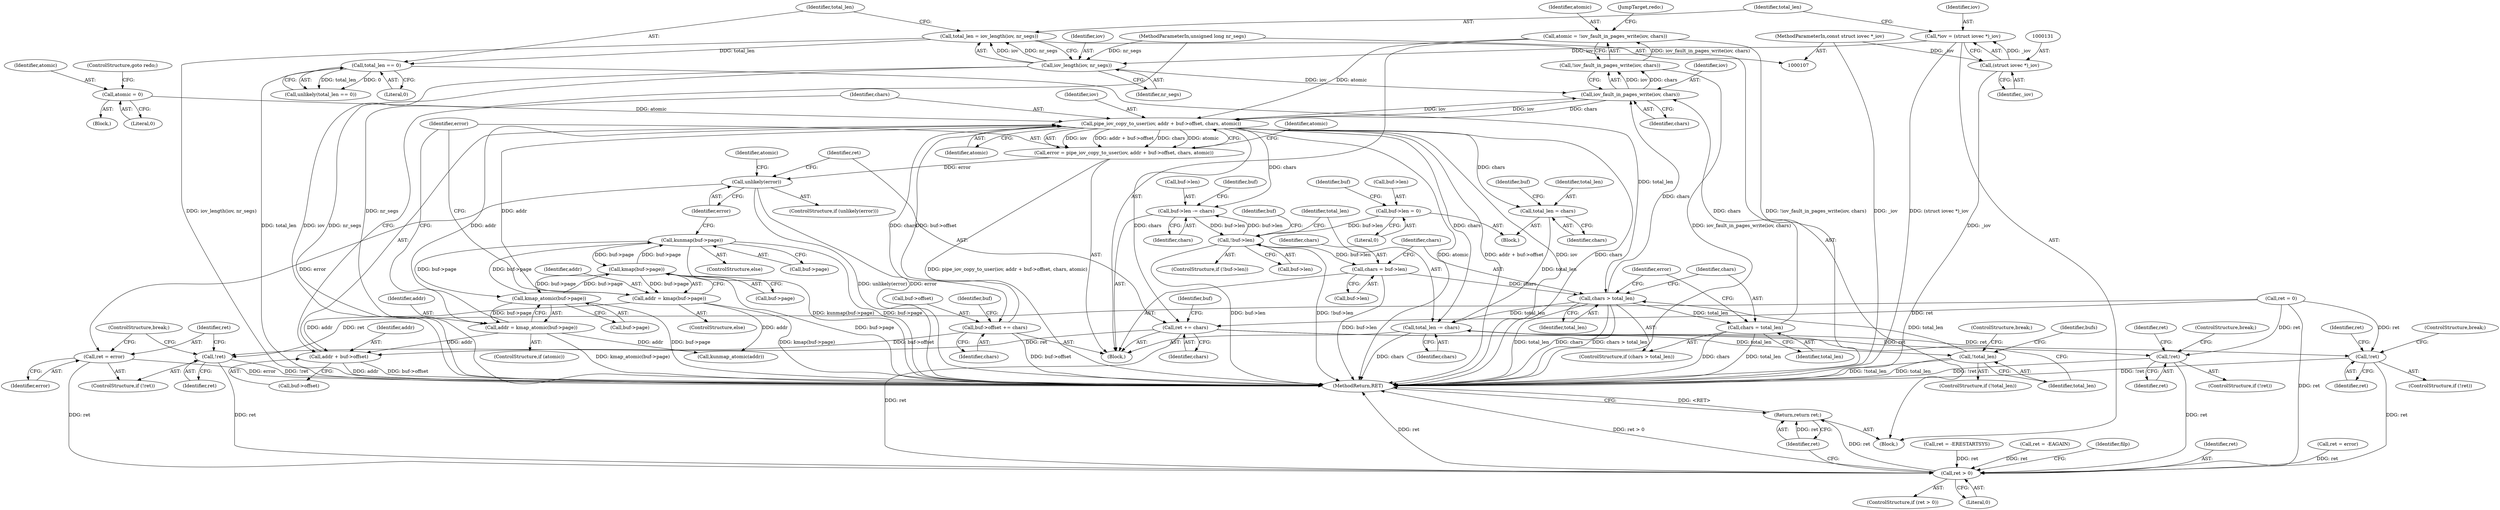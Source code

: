 digraph "1_linux_637b58c2887e5e57850865839cc75f59184b23d1_1@API" {
"1000216" [label="(Call,atomic = !iov_fault_in_pages_write(iov, chars))"];
"1000218" [label="(Call,!iov_fault_in_pages_write(iov, chars))"];
"1000219" [label="(Call,iov_fault_in_pages_write(iov, chars))"];
"1000240" [label="(Call,pipe_iov_copy_to_user(iov, addr + buf->offset, chars, atomic))"];
"1000232" [label="(Call,addr = kmap(buf->page))"];
"1000234" [label="(Call,kmap(buf->page))"];
"1000254" [label="(Call,kunmap(buf->page))"];
"1000227" [label="(Call,kmap_atomic(buf->page))"];
"1000225" [label="(Call,addr = kmap_atomic(buf->page))"];
"1000279" [label="(Call,buf->offset += chars)"];
"1000216" [label="(Call,atomic = !iov_fault_in_pages_write(iov, chars))"];
"1000265" [label="(Call,atomic = 0)"];
"1000136" [label="(Call,iov_length(iov, nr_segs))"];
"1000128" [label="(Call,*iov = (struct iovec *)_iov)"];
"1000130" [label="(Call,(struct iovec *)_iov)"];
"1000109" [label="(MethodParameterIn,const struct iovec *_iov)"];
"1000110" [label="(MethodParameterIn,unsigned long nr_segs)"];
"1000198" [label="(Call,chars = total_len)"];
"1000195" [label="(Call,chars > total_len)"];
"1000187" [label="(Call,chars = buf->len)"];
"1000305" [label="(Call,!buf->len)"];
"1000284" [label="(Call,buf->len -= chars)"];
"1000299" [label="(Call,buf->len = 0)"];
"1000141" [label="(Call,total_len == 0)"];
"1000134" [label="(Call,total_len = iov_length(iov, nr_segs))"];
"1000347" [label="(Call,!total_len)"];
"1000343" [label="(Call,total_len -= chars)"];
"1000296" [label="(Call,total_len = chars)"];
"1000238" [label="(Call,error = pipe_iov_copy_to_user(iov, addr + buf->offset, chars, atomic))"];
"1000259" [label="(Call,unlikely(error))"];
"1000272" [label="(Call,ret = error)"];
"1000433" [label="(Call,ret > 0)"];
"1000438" [label="(Return,return ret;)"];
"1000276" [label="(Call,ret += chars)"];
"1000210" [label="(Call,!ret)"];
"1000270" [label="(Call,!ret)"];
"1000385" [label="(Call,!ret)"];
"1000242" [label="(Call,addr + buf->offset)"];
"1000142" [label="(Identifier,total_len)"];
"1000195" [label="(Call,chars > total_len)"];
"1000227" [label="(Call,kmap_atomic(buf->page))"];
"1000217" [label="(Identifier,atomic)"];
"1000351" [label="(Identifier,bufs)"];
"1000440" [label="(MethodReturn,RET)"];
"1000110" [label="(MethodParameterIn,unsigned long nr_segs)"];
"1000387" [label="(Call,ret = -ERESTARTSYS)"];
"1000345" [label="(Identifier,chars)"];
"1000346" [label="(ControlStructure,if (!total_len))"];
"1000218" [label="(Call,!iov_fault_in_pages_write(iov, chars))"];
"1000307" [label="(Identifier,buf)"];
"1000259" [label="(Call,unlikely(error))"];
"1000284" [label="(Call,buf->len -= chars)"];
"1000240" [label="(Call,pipe_iov_copy_to_user(iov, addr + buf->offset, chars, atomic))"];
"1000219" [label="(Call,iov_fault_in_pages_write(iov, chars))"];
"1000276" [label="(Call,ret += chars)"];
"1000305" [label="(Call,!buf->len)"];
"1000295" [label="(Block,)"];
"1000272" [label="(Call,ret = error)"];
"1000281" [label="(Identifier,buf)"];
"1000248" [label="(Identifier,atomic)"];
"1000386" [label="(Identifier,ret)"];
"1000384" [label="(ControlStructure,if (!ret))"];
"1000385" [label="(Call,!ret)"];
"1000273" [label="(Identifier,ret)"];
"1000375" [label="(Call,ret = -EAGAIN)"];
"1000251" [label="(Call,kunmap_atomic(addr))"];
"1000300" [label="(Call,buf->len)"];
"1000254" [label="(Call,kunmap(buf->page))"];
"1000253" [label="(ControlStructure,else)"];
"1000296" [label="(Call,total_len = chars)"];
"1000211" [label="(Identifier,ret)"];
"1000432" [label="(ControlStructure,if (ret > 0))"];
"1000225" [label="(Call,addr = kmap_atomic(buf->page))"];
"1000433" [label="(Call,ret > 0)"];
"1000187" [label="(Call,chars = buf->len)"];
"1000200" [label="(Identifier,total_len)"];
"1000437" [label="(Identifier,filp)"];
"1000299" [label="(Call,buf->len = 0)"];
"1000267" [label="(Literal,0)"];
"1000348" [label="(Identifier,total_len)"];
"1000285" [label="(Call,buf->len)"];
"1000288" [label="(Identifier,chars)"];
"1000250" [label="(Identifier,atomic)"];
"1000164" [label="(Block,)"];
"1000232" [label="(Call,addr = kmap(buf->page))"];
"1000238" [label="(Call,error = pipe_iov_copy_to_user(iov, addr + buf->offset, chars, atomic))"];
"1000222" [label="(JumpTarget,redo:)"];
"1000221" [label="(Identifier,chars)"];
"1000199" [label="(Identifier,chars)"];
"1000255" [label="(Call,buf->page)"];
"1000194" [label="(ControlStructure,if (chars > total_len))"];
"1000130" [label="(Call,(struct iovec *)_iov)"];
"1000129" [label="(Identifier,iov)"];
"1000188" [label="(Identifier,chars)"];
"1000197" [label="(Identifier,total_len)"];
"1000344" [label="(Identifier,total_len)"];
"1000128" [label="(Call,*iov = (struct iovec *)_iov)"];
"1000268" [label="(ControlStructure,goto redo;)"];
"1000306" [label="(Call,buf->len)"];
"1000274" [label="(Identifier,error)"];
"1000280" [label="(Call,buf->offset)"];
"1000234" [label="(Call,kmap(buf->page))"];
"1000301" [label="(Identifier,buf)"];
"1000298" [label="(Identifier,chars)"];
"1000226" [label="(Identifier,addr)"];
"1000233" [label="(Identifier,addr)"];
"1000277" [label="(Identifier,ret)"];
"1000140" [label="(Call,unlikely(total_len == 0))"];
"1000241" [label="(Identifier,iov)"];
"1000209" [label="(ControlStructure,if (!ret))"];
"1000265" [label="(Call,atomic = 0)"];
"1000235" [label="(Call,buf->page)"];
"1000244" [label="(Call,buf->offset)"];
"1000243" [label="(Identifier,addr)"];
"1000439" [label="(Identifier,ret)"];
"1000137" [label="(Identifier,iov)"];
"1000215" [label="(ControlStructure,break;)"];
"1000198" [label="(Call,chars = total_len)"];
"1000231" [label="(ControlStructure,else)"];
"1000343" [label="(Call,total_len -= chars)"];
"1000286" [label="(Identifier,buf)"];
"1000347" [label="(Call,!total_len)"];
"1000349" [label="(ControlStructure,break;)"];
"1000210" [label="(Call,!ret)"];
"1000297" [label="(Identifier,total_len)"];
"1000391" [label="(ControlStructure,break;)"];
"1000279" [label="(Call,buf->offset += chars)"];
"1000312" [label="(Identifier,buf)"];
"1000434" [label="(Identifier,ret)"];
"1000135" [label="(Identifier,total_len)"];
"1000220" [label="(Identifier,iov)"];
"1000189" [label="(Call,buf->len)"];
"1000260" [label="(Identifier,error)"];
"1000269" [label="(ControlStructure,if (!ret))"];
"1000228" [label="(Call,buf->page)"];
"1000138" [label="(Identifier,nr_segs)"];
"1000438" [label="(Return,return ret;)"];
"1000112" [label="(Block,)"];
"1000275" [label="(ControlStructure,break;)"];
"1000149" [label="(Call,ret = 0)"];
"1000278" [label="(Identifier,chars)"];
"1000109" [label="(MethodParameterIn,const struct iovec *_iov)"];
"1000196" [label="(Identifier,chars)"];
"1000216" [label="(Call,atomic = !iov_fault_in_pages_write(iov, chars))"];
"1000271" [label="(Identifier,ret)"];
"1000270" [label="(Call,!ret)"];
"1000202" [label="(Identifier,error)"];
"1000239" [label="(Identifier,error)"];
"1000213" [label="(Identifier,ret)"];
"1000435" [label="(Literal,0)"];
"1000388" [label="(Identifier,ret)"];
"1000242" [label="(Call,addr + buf->offset)"];
"1000143" [label="(Literal,0)"];
"1000264" [label="(Block,)"];
"1000258" [label="(ControlStructure,if (unlikely(error)))"];
"1000132" [label="(Identifier,_iov)"];
"1000212" [label="(Call,ret = error)"];
"1000292" [label="(Identifier,buf)"];
"1000141" [label="(Call,total_len == 0)"];
"1000303" [label="(Literal,0)"];
"1000304" [label="(ControlStructure,if (!buf->len))"];
"1000247" [label="(Identifier,chars)"];
"1000283" [label="(Identifier,chars)"];
"1000266" [label="(Identifier,atomic)"];
"1000263" [label="(Identifier,atomic)"];
"1000223" [label="(ControlStructure,if (atomic))"];
"1000136" [label="(Call,iov_length(iov, nr_segs))"];
"1000134" [label="(Call,total_len = iov_length(iov, nr_segs))"];
"1000216" -> "1000164"  [label="AST: "];
"1000216" -> "1000218"  [label="CFG: "];
"1000217" -> "1000216"  [label="AST: "];
"1000218" -> "1000216"  [label="AST: "];
"1000222" -> "1000216"  [label="CFG: "];
"1000216" -> "1000440"  [label="DDG: !iov_fault_in_pages_write(iov, chars)"];
"1000218" -> "1000216"  [label="DDG: iov_fault_in_pages_write(iov, chars)"];
"1000216" -> "1000240"  [label="DDG: atomic"];
"1000218" -> "1000219"  [label="CFG: "];
"1000219" -> "1000218"  [label="AST: "];
"1000218" -> "1000440"  [label="DDG: iov_fault_in_pages_write(iov, chars)"];
"1000219" -> "1000218"  [label="DDG: iov"];
"1000219" -> "1000218"  [label="DDG: chars"];
"1000219" -> "1000221"  [label="CFG: "];
"1000220" -> "1000219"  [label="AST: "];
"1000221" -> "1000219"  [label="AST: "];
"1000240" -> "1000219"  [label="DDG: iov"];
"1000136" -> "1000219"  [label="DDG: iov"];
"1000198" -> "1000219"  [label="DDG: chars"];
"1000195" -> "1000219"  [label="DDG: chars"];
"1000219" -> "1000240"  [label="DDG: iov"];
"1000219" -> "1000240"  [label="DDG: chars"];
"1000240" -> "1000238"  [label="AST: "];
"1000240" -> "1000248"  [label="CFG: "];
"1000241" -> "1000240"  [label="AST: "];
"1000242" -> "1000240"  [label="AST: "];
"1000247" -> "1000240"  [label="AST: "];
"1000248" -> "1000240"  [label="AST: "];
"1000238" -> "1000240"  [label="CFG: "];
"1000240" -> "1000440"  [label="DDG: atomic"];
"1000240" -> "1000440"  [label="DDG: addr + buf->offset"];
"1000240" -> "1000440"  [label="DDG: iov"];
"1000240" -> "1000440"  [label="DDG: chars"];
"1000240" -> "1000238"  [label="DDG: iov"];
"1000240" -> "1000238"  [label="DDG: addr + buf->offset"];
"1000240" -> "1000238"  [label="DDG: chars"];
"1000240" -> "1000238"  [label="DDG: atomic"];
"1000232" -> "1000240"  [label="DDG: addr"];
"1000225" -> "1000240"  [label="DDG: addr"];
"1000279" -> "1000240"  [label="DDG: buf->offset"];
"1000265" -> "1000240"  [label="DDG: atomic"];
"1000240" -> "1000276"  [label="DDG: chars"];
"1000240" -> "1000279"  [label="DDG: chars"];
"1000240" -> "1000284"  [label="DDG: chars"];
"1000240" -> "1000296"  [label="DDG: chars"];
"1000240" -> "1000343"  [label="DDG: chars"];
"1000232" -> "1000231"  [label="AST: "];
"1000232" -> "1000234"  [label="CFG: "];
"1000233" -> "1000232"  [label="AST: "];
"1000234" -> "1000232"  [label="AST: "];
"1000239" -> "1000232"  [label="CFG: "];
"1000232" -> "1000440"  [label="DDG: kmap(buf->page)"];
"1000234" -> "1000232"  [label="DDG: buf->page"];
"1000232" -> "1000242"  [label="DDG: addr"];
"1000232" -> "1000251"  [label="DDG: addr"];
"1000234" -> "1000235"  [label="CFG: "];
"1000235" -> "1000234"  [label="AST: "];
"1000234" -> "1000440"  [label="DDG: buf->page"];
"1000234" -> "1000227"  [label="DDG: buf->page"];
"1000254" -> "1000234"  [label="DDG: buf->page"];
"1000227" -> "1000234"  [label="DDG: buf->page"];
"1000234" -> "1000254"  [label="DDG: buf->page"];
"1000254" -> "1000253"  [label="AST: "];
"1000254" -> "1000255"  [label="CFG: "];
"1000255" -> "1000254"  [label="AST: "];
"1000260" -> "1000254"  [label="CFG: "];
"1000254" -> "1000440"  [label="DDG: buf->page"];
"1000254" -> "1000440"  [label="DDG: kunmap(buf->page)"];
"1000254" -> "1000227"  [label="DDG: buf->page"];
"1000227" -> "1000254"  [label="DDG: buf->page"];
"1000227" -> "1000225"  [label="AST: "];
"1000227" -> "1000228"  [label="CFG: "];
"1000228" -> "1000227"  [label="AST: "];
"1000225" -> "1000227"  [label="CFG: "];
"1000227" -> "1000440"  [label="DDG: buf->page"];
"1000227" -> "1000225"  [label="DDG: buf->page"];
"1000225" -> "1000223"  [label="AST: "];
"1000226" -> "1000225"  [label="AST: "];
"1000239" -> "1000225"  [label="CFG: "];
"1000225" -> "1000440"  [label="DDG: kmap_atomic(buf->page)"];
"1000225" -> "1000242"  [label="DDG: addr"];
"1000225" -> "1000251"  [label="DDG: addr"];
"1000279" -> "1000164"  [label="AST: "];
"1000279" -> "1000283"  [label="CFG: "];
"1000280" -> "1000279"  [label="AST: "];
"1000283" -> "1000279"  [label="AST: "];
"1000286" -> "1000279"  [label="CFG: "];
"1000279" -> "1000440"  [label="DDG: buf->offset"];
"1000279" -> "1000242"  [label="DDG: buf->offset"];
"1000265" -> "1000264"  [label="AST: "];
"1000265" -> "1000267"  [label="CFG: "];
"1000266" -> "1000265"  [label="AST: "];
"1000267" -> "1000265"  [label="AST: "];
"1000268" -> "1000265"  [label="CFG: "];
"1000136" -> "1000134"  [label="AST: "];
"1000136" -> "1000138"  [label="CFG: "];
"1000137" -> "1000136"  [label="AST: "];
"1000138" -> "1000136"  [label="AST: "];
"1000134" -> "1000136"  [label="CFG: "];
"1000136" -> "1000440"  [label="DDG: nr_segs"];
"1000136" -> "1000440"  [label="DDG: iov"];
"1000136" -> "1000134"  [label="DDG: iov"];
"1000136" -> "1000134"  [label="DDG: nr_segs"];
"1000128" -> "1000136"  [label="DDG: iov"];
"1000110" -> "1000136"  [label="DDG: nr_segs"];
"1000128" -> "1000112"  [label="AST: "];
"1000128" -> "1000130"  [label="CFG: "];
"1000129" -> "1000128"  [label="AST: "];
"1000130" -> "1000128"  [label="AST: "];
"1000135" -> "1000128"  [label="CFG: "];
"1000128" -> "1000440"  [label="DDG: (struct iovec *)_iov"];
"1000130" -> "1000128"  [label="DDG: _iov"];
"1000130" -> "1000132"  [label="CFG: "];
"1000131" -> "1000130"  [label="AST: "];
"1000132" -> "1000130"  [label="AST: "];
"1000130" -> "1000440"  [label="DDG: _iov"];
"1000109" -> "1000130"  [label="DDG: _iov"];
"1000109" -> "1000107"  [label="AST: "];
"1000109" -> "1000440"  [label="DDG: _iov"];
"1000110" -> "1000107"  [label="AST: "];
"1000110" -> "1000440"  [label="DDG: nr_segs"];
"1000198" -> "1000194"  [label="AST: "];
"1000198" -> "1000200"  [label="CFG: "];
"1000199" -> "1000198"  [label="AST: "];
"1000200" -> "1000198"  [label="AST: "];
"1000202" -> "1000198"  [label="CFG: "];
"1000198" -> "1000440"  [label="DDG: total_len"];
"1000198" -> "1000440"  [label="DDG: chars"];
"1000195" -> "1000198"  [label="DDG: total_len"];
"1000195" -> "1000194"  [label="AST: "];
"1000195" -> "1000197"  [label="CFG: "];
"1000196" -> "1000195"  [label="AST: "];
"1000197" -> "1000195"  [label="AST: "];
"1000199" -> "1000195"  [label="CFG: "];
"1000202" -> "1000195"  [label="CFG: "];
"1000195" -> "1000440"  [label="DDG: chars > total_len"];
"1000195" -> "1000440"  [label="DDG: total_len"];
"1000195" -> "1000440"  [label="DDG: chars"];
"1000187" -> "1000195"  [label="DDG: chars"];
"1000141" -> "1000195"  [label="DDG: total_len"];
"1000347" -> "1000195"  [label="DDG: total_len"];
"1000195" -> "1000343"  [label="DDG: total_len"];
"1000187" -> "1000164"  [label="AST: "];
"1000187" -> "1000189"  [label="CFG: "];
"1000188" -> "1000187"  [label="AST: "];
"1000189" -> "1000187"  [label="AST: "];
"1000196" -> "1000187"  [label="CFG: "];
"1000187" -> "1000440"  [label="DDG: buf->len"];
"1000305" -> "1000187"  [label="DDG: buf->len"];
"1000305" -> "1000304"  [label="AST: "];
"1000305" -> "1000306"  [label="CFG: "];
"1000306" -> "1000305"  [label="AST: "];
"1000312" -> "1000305"  [label="CFG: "];
"1000344" -> "1000305"  [label="CFG: "];
"1000305" -> "1000440"  [label="DDG: !buf->len"];
"1000305" -> "1000440"  [label="DDG: buf->len"];
"1000305" -> "1000284"  [label="DDG: buf->len"];
"1000284" -> "1000305"  [label="DDG: buf->len"];
"1000299" -> "1000305"  [label="DDG: buf->len"];
"1000284" -> "1000164"  [label="AST: "];
"1000284" -> "1000288"  [label="CFG: "];
"1000285" -> "1000284"  [label="AST: "];
"1000288" -> "1000284"  [label="AST: "];
"1000292" -> "1000284"  [label="CFG: "];
"1000299" -> "1000295"  [label="AST: "];
"1000299" -> "1000303"  [label="CFG: "];
"1000300" -> "1000299"  [label="AST: "];
"1000303" -> "1000299"  [label="AST: "];
"1000307" -> "1000299"  [label="CFG: "];
"1000141" -> "1000140"  [label="AST: "];
"1000141" -> "1000143"  [label="CFG: "];
"1000142" -> "1000141"  [label="AST: "];
"1000143" -> "1000141"  [label="AST: "];
"1000140" -> "1000141"  [label="CFG: "];
"1000141" -> "1000440"  [label="DDG: total_len"];
"1000141" -> "1000140"  [label="DDG: total_len"];
"1000141" -> "1000140"  [label="DDG: 0"];
"1000134" -> "1000141"  [label="DDG: total_len"];
"1000134" -> "1000112"  [label="AST: "];
"1000135" -> "1000134"  [label="AST: "];
"1000142" -> "1000134"  [label="CFG: "];
"1000134" -> "1000440"  [label="DDG: iov_length(iov, nr_segs)"];
"1000347" -> "1000346"  [label="AST: "];
"1000347" -> "1000348"  [label="CFG: "];
"1000348" -> "1000347"  [label="AST: "];
"1000349" -> "1000347"  [label="CFG: "];
"1000351" -> "1000347"  [label="CFG: "];
"1000347" -> "1000440"  [label="DDG: total_len"];
"1000347" -> "1000440"  [label="DDG: !total_len"];
"1000343" -> "1000347"  [label="DDG: total_len"];
"1000343" -> "1000164"  [label="AST: "];
"1000343" -> "1000345"  [label="CFG: "];
"1000344" -> "1000343"  [label="AST: "];
"1000345" -> "1000343"  [label="AST: "];
"1000348" -> "1000343"  [label="CFG: "];
"1000343" -> "1000440"  [label="DDG: chars"];
"1000296" -> "1000343"  [label="DDG: total_len"];
"1000296" -> "1000295"  [label="AST: "];
"1000296" -> "1000298"  [label="CFG: "];
"1000297" -> "1000296"  [label="AST: "];
"1000298" -> "1000296"  [label="AST: "];
"1000301" -> "1000296"  [label="CFG: "];
"1000238" -> "1000164"  [label="AST: "];
"1000239" -> "1000238"  [label="AST: "];
"1000250" -> "1000238"  [label="CFG: "];
"1000238" -> "1000440"  [label="DDG: pipe_iov_copy_to_user(iov, addr + buf->offset, chars, atomic)"];
"1000238" -> "1000259"  [label="DDG: error"];
"1000259" -> "1000258"  [label="AST: "];
"1000259" -> "1000260"  [label="CFG: "];
"1000260" -> "1000259"  [label="AST: "];
"1000263" -> "1000259"  [label="CFG: "];
"1000277" -> "1000259"  [label="CFG: "];
"1000259" -> "1000440"  [label="DDG: unlikely(error)"];
"1000259" -> "1000440"  [label="DDG: error"];
"1000259" -> "1000272"  [label="DDG: error"];
"1000272" -> "1000269"  [label="AST: "];
"1000272" -> "1000274"  [label="CFG: "];
"1000273" -> "1000272"  [label="AST: "];
"1000274" -> "1000272"  [label="AST: "];
"1000275" -> "1000272"  [label="CFG: "];
"1000272" -> "1000440"  [label="DDG: error"];
"1000272" -> "1000433"  [label="DDG: ret"];
"1000433" -> "1000432"  [label="AST: "];
"1000433" -> "1000435"  [label="CFG: "];
"1000434" -> "1000433"  [label="AST: "];
"1000435" -> "1000433"  [label="AST: "];
"1000437" -> "1000433"  [label="CFG: "];
"1000439" -> "1000433"  [label="CFG: "];
"1000433" -> "1000440"  [label="DDG: ret"];
"1000433" -> "1000440"  [label="DDG: ret > 0"];
"1000375" -> "1000433"  [label="DDG: ret"];
"1000387" -> "1000433"  [label="DDG: ret"];
"1000276" -> "1000433"  [label="DDG: ret"];
"1000149" -> "1000433"  [label="DDG: ret"];
"1000385" -> "1000433"  [label="DDG: ret"];
"1000270" -> "1000433"  [label="DDG: ret"];
"1000212" -> "1000433"  [label="DDG: ret"];
"1000210" -> "1000433"  [label="DDG: ret"];
"1000433" -> "1000438"  [label="DDG: ret"];
"1000438" -> "1000112"  [label="AST: "];
"1000438" -> "1000439"  [label="CFG: "];
"1000439" -> "1000438"  [label="AST: "];
"1000440" -> "1000438"  [label="CFG: "];
"1000438" -> "1000440"  [label="DDG: <RET>"];
"1000439" -> "1000438"  [label="DDG: ret"];
"1000276" -> "1000164"  [label="AST: "];
"1000276" -> "1000278"  [label="CFG: "];
"1000277" -> "1000276"  [label="AST: "];
"1000278" -> "1000276"  [label="AST: "];
"1000281" -> "1000276"  [label="CFG: "];
"1000276" -> "1000210"  [label="DDG: ret"];
"1000276" -> "1000270"  [label="DDG: ret"];
"1000149" -> "1000276"  [label="DDG: ret"];
"1000276" -> "1000385"  [label="DDG: ret"];
"1000210" -> "1000209"  [label="AST: "];
"1000210" -> "1000211"  [label="CFG: "];
"1000211" -> "1000210"  [label="AST: "];
"1000213" -> "1000210"  [label="CFG: "];
"1000215" -> "1000210"  [label="CFG: "];
"1000210" -> "1000440"  [label="DDG: !ret"];
"1000149" -> "1000210"  [label="DDG: ret"];
"1000270" -> "1000269"  [label="AST: "];
"1000270" -> "1000271"  [label="CFG: "];
"1000271" -> "1000270"  [label="AST: "];
"1000273" -> "1000270"  [label="CFG: "];
"1000275" -> "1000270"  [label="CFG: "];
"1000270" -> "1000440"  [label="DDG: !ret"];
"1000149" -> "1000270"  [label="DDG: ret"];
"1000385" -> "1000384"  [label="AST: "];
"1000385" -> "1000386"  [label="CFG: "];
"1000386" -> "1000385"  [label="AST: "];
"1000388" -> "1000385"  [label="CFG: "];
"1000391" -> "1000385"  [label="CFG: "];
"1000385" -> "1000440"  [label="DDG: !ret"];
"1000149" -> "1000385"  [label="DDG: ret"];
"1000242" -> "1000244"  [label="CFG: "];
"1000243" -> "1000242"  [label="AST: "];
"1000244" -> "1000242"  [label="AST: "];
"1000247" -> "1000242"  [label="CFG: "];
"1000242" -> "1000440"  [label="DDG: buf->offset"];
"1000242" -> "1000440"  [label="DDG: addr"];
}
